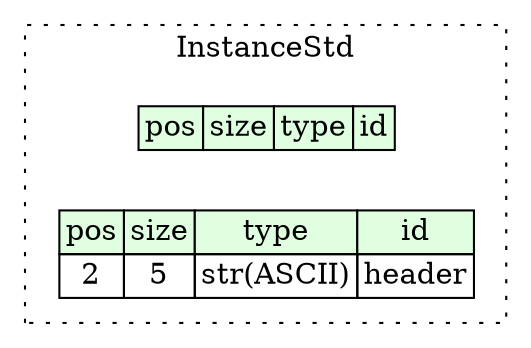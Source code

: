 digraph {
	rankdir=LR;
	node [shape=plaintext];
	subgraph cluster__instance_std {
		label="InstanceStd";
		graph[style=dotted];

		instance_std__seq [label=<<TABLE BORDER="0" CELLBORDER="1" CELLSPACING="0">
			<TR><TD BGCOLOR="#E0FFE0">pos</TD><TD BGCOLOR="#E0FFE0">size</TD><TD BGCOLOR="#E0FFE0">type</TD><TD BGCOLOR="#E0FFE0">id</TD></TR>
		</TABLE>>];
		instance_std__inst__header [label=<<TABLE BORDER="0" CELLBORDER="1" CELLSPACING="0">
			<TR><TD BGCOLOR="#E0FFE0">pos</TD><TD BGCOLOR="#E0FFE0">size</TD><TD BGCOLOR="#E0FFE0">type</TD><TD BGCOLOR="#E0FFE0">id</TD></TR>
			<TR><TD PORT="header_pos">2</TD><TD PORT="header_size">5</TD><TD>str(ASCII)</TD><TD PORT="header_type">header</TD></TR>
		</TABLE>>];
	}
}
